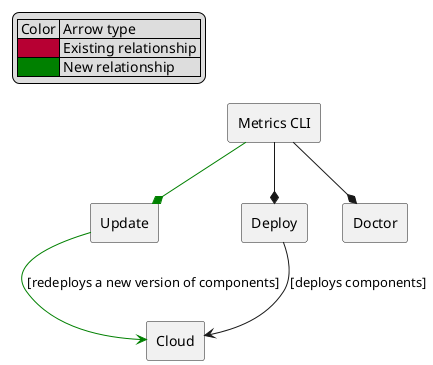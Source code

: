 @startuml update_feature_integration_component_diagram

skinparam componentStyle rectangle

legend top left
    | Color | Arrow type |
    |<#B70033>| Existing relationship |
    |<#Green>| New relationship |
endlegend

component "Metrics CLI" as Cli
component "Update"
component "Deploy"
component "Doctor"
component Cloud

Cli -[#Green]-* Update
Cli --* Deploy
Cli --* Doctor

Update -[#Green]-> Cloud : [redeploys a new version of components]
Deploy --> Cloud : [deploys components]

@enduml
